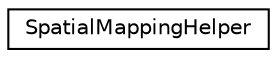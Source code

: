 digraph "Graphical Class Hierarchy"
{
 // INTERACTIVE_SVG=YES
 // LATEX_PDF_SIZE
  edge [fontname="Helvetica",fontsize="10",labelfontname="Helvetica",labelfontsize="10"];
  node [fontname="Helvetica",fontsize="10",shape=record];
  rankdir="LR";
  Node0 [label="SpatialMappingHelper",height=0.2,width=0.4,color="black", fillcolor="white", style="filled",URL="$class_mirage_x_r_1_1_spatial_mapping_helper.html",tooltip=" "];
}
